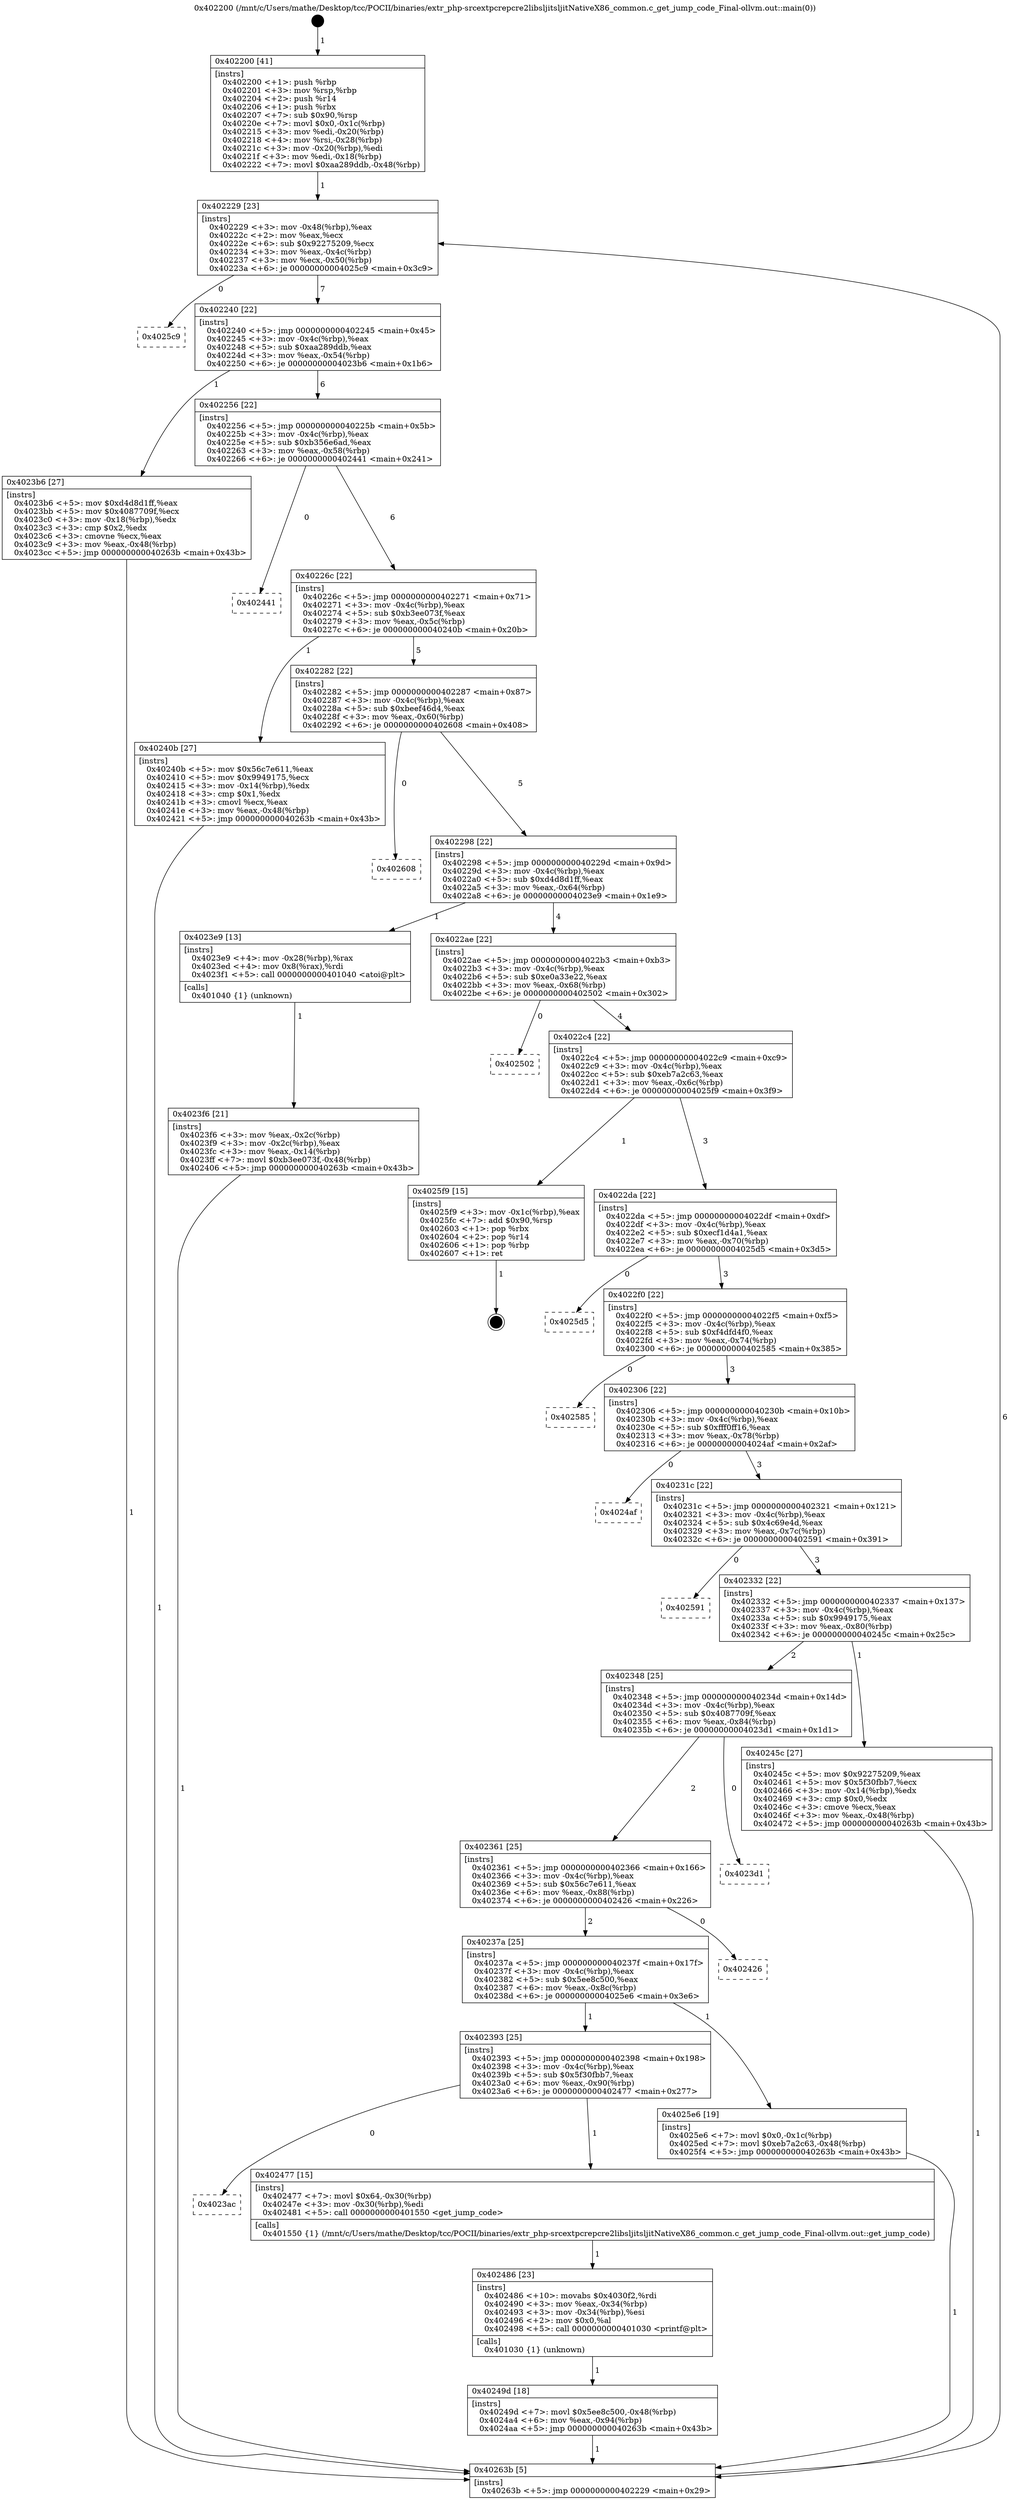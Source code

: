 digraph "0x402200" {
  label = "0x402200 (/mnt/c/Users/mathe/Desktop/tcc/POCII/binaries/extr_php-srcextpcrepcre2libsljitsljitNativeX86_common.c_get_jump_code_Final-ollvm.out::main(0))"
  labelloc = "t"
  node[shape=record]

  Entry [label="",width=0.3,height=0.3,shape=circle,fillcolor=black,style=filled]
  "0x402229" [label="{
     0x402229 [23]\l
     | [instrs]\l
     &nbsp;&nbsp;0x402229 \<+3\>: mov -0x48(%rbp),%eax\l
     &nbsp;&nbsp;0x40222c \<+2\>: mov %eax,%ecx\l
     &nbsp;&nbsp;0x40222e \<+6\>: sub $0x92275209,%ecx\l
     &nbsp;&nbsp;0x402234 \<+3\>: mov %eax,-0x4c(%rbp)\l
     &nbsp;&nbsp;0x402237 \<+3\>: mov %ecx,-0x50(%rbp)\l
     &nbsp;&nbsp;0x40223a \<+6\>: je 00000000004025c9 \<main+0x3c9\>\l
  }"]
  "0x4025c9" [label="{
     0x4025c9\l
  }", style=dashed]
  "0x402240" [label="{
     0x402240 [22]\l
     | [instrs]\l
     &nbsp;&nbsp;0x402240 \<+5\>: jmp 0000000000402245 \<main+0x45\>\l
     &nbsp;&nbsp;0x402245 \<+3\>: mov -0x4c(%rbp),%eax\l
     &nbsp;&nbsp;0x402248 \<+5\>: sub $0xaa289ddb,%eax\l
     &nbsp;&nbsp;0x40224d \<+3\>: mov %eax,-0x54(%rbp)\l
     &nbsp;&nbsp;0x402250 \<+6\>: je 00000000004023b6 \<main+0x1b6\>\l
  }"]
  Exit [label="",width=0.3,height=0.3,shape=circle,fillcolor=black,style=filled,peripheries=2]
  "0x4023b6" [label="{
     0x4023b6 [27]\l
     | [instrs]\l
     &nbsp;&nbsp;0x4023b6 \<+5\>: mov $0xd4d8d1ff,%eax\l
     &nbsp;&nbsp;0x4023bb \<+5\>: mov $0x4087709f,%ecx\l
     &nbsp;&nbsp;0x4023c0 \<+3\>: mov -0x18(%rbp),%edx\l
     &nbsp;&nbsp;0x4023c3 \<+3\>: cmp $0x2,%edx\l
     &nbsp;&nbsp;0x4023c6 \<+3\>: cmovne %ecx,%eax\l
     &nbsp;&nbsp;0x4023c9 \<+3\>: mov %eax,-0x48(%rbp)\l
     &nbsp;&nbsp;0x4023cc \<+5\>: jmp 000000000040263b \<main+0x43b\>\l
  }"]
  "0x402256" [label="{
     0x402256 [22]\l
     | [instrs]\l
     &nbsp;&nbsp;0x402256 \<+5\>: jmp 000000000040225b \<main+0x5b\>\l
     &nbsp;&nbsp;0x40225b \<+3\>: mov -0x4c(%rbp),%eax\l
     &nbsp;&nbsp;0x40225e \<+5\>: sub $0xb356e6ad,%eax\l
     &nbsp;&nbsp;0x402263 \<+3\>: mov %eax,-0x58(%rbp)\l
     &nbsp;&nbsp;0x402266 \<+6\>: je 0000000000402441 \<main+0x241\>\l
  }"]
  "0x40263b" [label="{
     0x40263b [5]\l
     | [instrs]\l
     &nbsp;&nbsp;0x40263b \<+5\>: jmp 0000000000402229 \<main+0x29\>\l
  }"]
  "0x402200" [label="{
     0x402200 [41]\l
     | [instrs]\l
     &nbsp;&nbsp;0x402200 \<+1\>: push %rbp\l
     &nbsp;&nbsp;0x402201 \<+3\>: mov %rsp,%rbp\l
     &nbsp;&nbsp;0x402204 \<+2\>: push %r14\l
     &nbsp;&nbsp;0x402206 \<+1\>: push %rbx\l
     &nbsp;&nbsp;0x402207 \<+7\>: sub $0x90,%rsp\l
     &nbsp;&nbsp;0x40220e \<+7\>: movl $0x0,-0x1c(%rbp)\l
     &nbsp;&nbsp;0x402215 \<+3\>: mov %edi,-0x20(%rbp)\l
     &nbsp;&nbsp;0x402218 \<+4\>: mov %rsi,-0x28(%rbp)\l
     &nbsp;&nbsp;0x40221c \<+3\>: mov -0x20(%rbp),%edi\l
     &nbsp;&nbsp;0x40221f \<+3\>: mov %edi,-0x18(%rbp)\l
     &nbsp;&nbsp;0x402222 \<+7\>: movl $0xaa289ddb,-0x48(%rbp)\l
  }"]
  "0x40249d" [label="{
     0x40249d [18]\l
     | [instrs]\l
     &nbsp;&nbsp;0x40249d \<+7\>: movl $0x5ee8c500,-0x48(%rbp)\l
     &nbsp;&nbsp;0x4024a4 \<+6\>: mov %eax,-0x94(%rbp)\l
     &nbsp;&nbsp;0x4024aa \<+5\>: jmp 000000000040263b \<main+0x43b\>\l
  }"]
  "0x402441" [label="{
     0x402441\l
  }", style=dashed]
  "0x40226c" [label="{
     0x40226c [22]\l
     | [instrs]\l
     &nbsp;&nbsp;0x40226c \<+5\>: jmp 0000000000402271 \<main+0x71\>\l
     &nbsp;&nbsp;0x402271 \<+3\>: mov -0x4c(%rbp),%eax\l
     &nbsp;&nbsp;0x402274 \<+5\>: sub $0xb3ee073f,%eax\l
     &nbsp;&nbsp;0x402279 \<+3\>: mov %eax,-0x5c(%rbp)\l
     &nbsp;&nbsp;0x40227c \<+6\>: je 000000000040240b \<main+0x20b\>\l
  }"]
  "0x402486" [label="{
     0x402486 [23]\l
     | [instrs]\l
     &nbsp;&nbsp;0x402486 \<+10\>: movabs $0x4030f2,%rdi\l
     &nbsp;&nbsp;0x402490 \<+3\>: mov %eax,-0x34(%rbp)\l
     &nbsp;&nbsp;0x402493 \<+3\>: mov -0x34(%rbp),%esi\l
     &nbsp;&nbsp;0x402496 \<+2\>: mov $0x0,%al\l
     &nbsp;&nbsp;0x402498 \<+5\>: call 0000000000401030 \<printf@plt\>\l
     | [calls]\l
     &nbsp;&nbsp;0x401030 \{1\} (unknown)\l
  }"]
  "0x40240b" [label="{
     0x40240b [27]\l
     | [instrs]\l
     &nbsp;&nbsp;0x40240b \<+5\>: mov $0x56c7e611,%eax\l
     &nbsp;&nbsp;0x402410 \<+5\>: mov $0x9949175,%ecx\l
     &nbsp;&nbsp;0x402415 \<+3\>: mov -0x14(%rbp),%edx\l
     &nbsp;&nbsp;0x402418 \<+3\>: cmp $0x1,%edx\l
     &nbsp;&nbsp;0x40241b \<+3\>: cmovl %ecx,%eax\l
     &nbsp;&nbsp;0x40241e \<+3\>: mov %eax,-0x48(%rbp)\l
     &nbsp;&nbsp;0x402421 \<+5\>: jmp 000000000040263b \<main+0x43b\>\l
  }"]
  "0x402282" [label="{
     0x402282 [22]\l
     | [instrs]\l
     &nbsp;&nbsp;0x402282 \<+5\>: jmp 0000000000402287 \<main+0x87\>\l
     &nbsp;&nbsp;0x402287 \<+3\>: mov -0x4c(%rbp),%eax\l
     &nbsp;&nbsp;0x40228a \<+5\>: sub $0xbeef46d4,%eax\l
     &nbsp;&nbsp;0x40228f \<+3\>: mov %eax,-0x60(%rbp)\l
     &nbsp;&nbsp;0x402292 \<+6\>: je 0000000000402608 \<main+0x408\>\l
  }"]
  "0x4023ac" [label="{
     0x4023ac\l
  }", style=dashed]
  "0x402608" [label="{
     0x402608\l
  }", style=dashed]
  "0x402298" [label="{
     0x402298 [22]\l
     | [instrs]\l
     &nbsp;&nbsp;0x402298 \<+5\>: jmp 000000000040229d \<main+0x9d\>\l
     &nbsp;&nbsp;0x40229d \<+3\>: mov -0x4c(%rbp),%eax\l
     &nbsp;&nbsp;0x4022a0 \<+5\>: sub $0xd4d8d1ff,%eax\l
     &nbsp;&nbsp;0x4022a5 \<+3\>: mov %eax,-0x64(%rbp)\l
     &nbsp;&nbsp;0x4022a8 \<+6\>: je 00000000004023e9 \<main+0x1e9\>\l
  }"]
  "0x402477" [label="{
     0x402477 [15]\l
     | [instrs]\l
     &nbsp;&nbsp;0x402477 \<+7\>: movl $0x64,-0x30(%rbp)\l
     &nbsp;&nbsp;0x40247e \<+3\>: mov -0x30(%rbp),%edi\l
     &nbsp;&nbsp;0x402481 \<+5\>: call 0000000000401550 \<get_jump_code\>\l
     | [calls]\l
     &nbsp;&nbsp;0x401550 \{1\} (/mnt/c/Users/mathe/Desktop/tcc/POCII/binaries/extr_php-srcextpcrepcre2libsljitsljitNativeX86_common.c_get_jump_code_Final-ollvm.out::get_jump_code)\l
  }"]
  "0x4023e9" [label="{
     0x4023e9 [13]\l
     | [instrs]\l
     &nbsp;&nbsp;0x4023e9 \<+4\>: mov -0x28(%rbp),%rax\l
     &nbsp;&nbsp;0x4023ed \<+4\>: mov 0x8(%rax),%rdi\l
     &nbsp;&nbsp;0x4023f1 \<+5\>: call 0000000000401040 \<atoi@plt\>\l
     | [calls]\l
     &nbsp;&nbsp;0x401040 \{1\} (unknown)\l
  }"]
  "0x4022ae" [label="{
     0x4022ae [22]\l
     | [instrs]\l
     &nbsp;&nbsp;0x4022ae \<+5\>: jmp 00000000004022b3 \<main+0xb3\>\l
     &nbsp;&nbsp;0x4022b3 \<+3\>: mov -0x4c(%rbp),%eax\l
     &nbsp;&nbsp;0x4022b6 \<+5\>: sub $0xe0a33e22,%eax\l
     &nbsp;&nbsp;0x4022bb \<+3\>: mov %eax,-0x68(%rbp)\l
     &nbsp;&nbsp;0x4022be \<+6\>: je 0000000000402502 \<main+0x302\>\l
  }"]
  "0x4023f6" [label="{
     0x4023f6 [21]\l
     | [instrs]\l
     &nbsp;&nbsp;0x4023f6 \<+3\>: mov %eax,-0x2c(%rbp)\l
     &nbsp;&nbsp;0x4023f9 \<+3\>: mov -0x2c(%rbp),%eax\l
     &nbsp;&nbsp;0x4023fc \<+3\>: mov %eax,-0x14(%rbp)\l
     &nbsp;&nbsp;0x4023ff \<+7\>: movl $0xb3ee073f,-0x48(%rbp)\l
     &nbsp;&nbsp;0x402406 \<+5\>: jmp 000000000040263b \<main+0x43b\>\l
  }"]
  "0x402393" [label="{
     0x402393 [25]\l
     | [instrs]\l
     &nbsp;&nbsp;0x402393 \<+5\>: jmp 0000000000402398 \<main+0x198\>\l
     &nbsp;&nbsp;0x402398 \<+3\>: mov -0x4c(%rbp),%eax\l
     &nbsp;&nbsp;0x40239b \<+5\>: sub $0x5f30fbb7,%eax\l
     &nbsp;&nbsp;0x4023a0 \<+6\>: mov %eax,-0x90(%rbp)\l
     &nbsp;&nbsp;0x4023a6 \<+6\>: je 0000000000402477 \<main+0x277\>\l
  }"]
  "0x402502" [label="{
     0x402502\l
  }", style=dashed]
  "0x4022c4" [label="{
     0x4022c4 [22]\l
     | [instrs]\l
     &nbsp;&nbsp;0x4022c4 \<+5\>: jmp 00000000004022c9 \<main+0xc9\>\l
     &nbsp;&nbsp;0x4022c9 \<+3\>: mov -0x4c(%rbp),%eax\l
     &nbsp;&nbsp;0x4022cc \<+5\>: sub $0xeb7a2c63,%eax\l
     &nbsp;&nbsp;0x4022d1 \<+3\>: mov %eax,-0x6c(%rbp)\l
     &nbsp;&nbsp;0x4022d4 \<+6\>: je 00000000004025f9 \<main+0x3f9\>\l
  }"]
  "0x4025e6" [label="{
     0x4025e6 [19]\l
     | [instrs]\l
     &nbsp;&nbsp;0x4025e6 \<+7\>: movl $0x0,-0x1c(%rbp)\l
     &nbsp;&nbsp;0x4025ed \<+7\>: movl $0xeb7a2c63,-0x48(%rbp)\l
     &nbsp;&nbsp;0x4025f4 \<+5\>: jmp 000000000040263b \<main+0x43b\>\l
  }"]
  "0x4025f9" [label="{
     0x4025f9 [15]\l
     | [instrs]\l
     &nbsp;&nbsp;0x4025f9 \<+3\>: mov -0x1c(%rbp),%eax\l
     &nbsp;&nbsp;0x4025fc \<+7\>: add $0x90,%rsp\l
     &nbsp;&nbsp;0x402603 \<+1\>: pop %rbx\l
     &nbsp;&nbsp;0x402604 \<+2\>: pop %r14\l
     &nbsp;&nbsp;0x402606 \<+1\>: pop %rbp\l
     &nbsp;&nbsp;0x402607 \<+1\>: ret\l
  }"]
  "0x4022da" [label="{
     0x4022da [22]\l
     | [instrs]\l
     &nbsp;&nbsp;0x4022da \<+5\>: jmp 00000000004022df \<main+0xdf\>\l
     &nbsp;&nbsp;0x4022df \<+3\>: mov -0x4c(%rbp),%eax\l
     &nbsp;&nbsp;0x4022e2 \<+5\>: sub $0xecf1d4a1,%eax\l
     &nbsp;&nbsp;0x4022e7 \<+3\>: mov %eax,-0x70(%rbp)\l
     &nbsp;&nbsp;0x4022ea \<+6\>: je 00000000004025d5 \<main+0x3d5\>\l
  }"]
  "0x40237a" [label="{
     0x40237a [25]\l
     | [instrs]\l
     &nbsp;&nbsp;0x40237a \<+5\>: jmp 000000000040237f \<main+0x17f\>\l
     &nbsp;&nbsp;0x40237f \<+3\>: mov -0x4c(%rbp),%eax\l
     &nbsp;&nbsp;0x402382 \<+5\>: sub $0x5ee8c500,%eax\l
     &nbsp;&nbsp;0x402387 \<+6\>: mov %eax,-0x8c(%rbp)\l
     &nbsp;&nbsp;0x40238d \<+6\>: je 00000000004025e6 \<main+0x3e6\>\l
  }"]
  "0x4025d5" [label="{
     0x4025d5\l
  }", style=dashed]
  "0x4022f0" [label="{
     0x4022f0 [22]\l
     | [instrs]\l
     &nbsp;&nbsp;0x4022f0 \<+5\>: jmp 00000000004022f5 \<main+0xf5\>\l
     &nbsp;&nbsp;0x4022f5 \<+3\>: mov -0x4c(%rbp),%eax\l
     &nbsp;&nbsp;0x4022f8 \<+5\>: sub $0xf4dfd4f0,%eax\l
     &nbsp;&nbsp;0x4022fd \<+3\>: mov %eax,-0x74(%rbp)\l
     &nbsp;&nbsp;0x402300 \<+6\>: je 0000000000402585 \<main+0x385\>\l
  }"]
  "0x402426" [label="{
     0x402426\l
  }", style=dashed]
  "0x402585" [label="{
     0x402585\l
  }", style=dashed]
  "0x402306" [label="{
     0x402306 [22]\l
     | [instrs]\l
     &nbsp;&nbsp;0x402306 \<+5\>: jmp 000000000040230b \<main+0x10b\>\l
     &nbsp;&nbsp;0x40230b \<+3\>: mov -0x4c(%rbp),%eax\l
     &nbsp;&nbsp;0x40230e \<+5\>: sub $0xfff0ff16,%eax\l
     &nbsp;&nbsp;0x402313 \<+3\>: mov %eax,-0x78(%rbp)\l
     &nbsp;&nbsp;0x402316 \<+6\>: je 00000000004024af \<main+0x2af\>\l
  }"]
  "0x402361" [label="{
     0x402361 [25]\l
     | [instrs]\l
     &nbsp;&nbsp;0x402361 \<+5\>: jmp 0000000000402366 \<main+0x166\>\l
     &nbsp;&nbsp;0x402366 \<+3\>: mov -0x4c(%rbp),%eax\l
     &nbsp;&nbsp;0x402369 \<+5\>: sub $0x56c7e611,%eax\l
     &nbsp;&nbsp;0x40236e \<+6\>: mov %eax,-0x88(%rbp)\l
     &nbsp;&nbsp;0x402374 \<+6\>: je 0000000000402426 \<main+0x226\>\l
  }"]
  "0x4024af" [label="{
     0x4024af\l
  }", style=dashed]
  "0x40231c" [label="{
     0x40231c [22]\l
     | [instrs]\l
     &nbsp;&nbsp;0x40231c \<+5\>: jmp 0000000000402321 \<main+0x121\>\l
     &nbsp;&nbsp;0x402321 \<+3\>: mov -0x4c(%rbp),%eax\l
     &nbsp;&nbsp;0x402324 \<+5\>: sub $0x4c69e4d,%eax\l
     &nbsp;&nbsp;0x402329 \<+3\>: mov %eax,-0x7c(%rbp)\l
     &nbsp;&nbsp;0x40232c \<+6\>: je 0000000000402591 \<main+0x391\>\l
  }"]
  "0x4023d1" [label="{
     0x4023d1\l
  }", style=dashed]
  "0x402591" [label="{
     0x402591\l
  }", style=dashed]
  "0x402332" [label="{
     0x402332 [22]\l
     | [instrs]\l
     &nbsp;&nbsp;0x402332 \<+5\>: jmp 0000000000402337 \<main+0x137\>\l
     &nbsp;&nbsp;0x402337 \<+3\>: mov -0x4c(%rbp),%eax\l
     &nbsp;&nbsp;0x40233a \<+5\>: sub $0x9949175,%eax\l
     &nbsp;&nbsp;0x40233f \<+3\>: mov %eax,-0x80(%rbp)\l
     &nbsp;&nbsp;0x402342 \<+6\>: je 000000000040245c \<main+0x25c\>\l
  }"]
  "0x402348" [label="{
     0x402348 [25]\l
     | [instrs]\l
     &nbsp;&nbsp;0x402348 \<+5\>: jmp 000000000040234d \<main+0x14d\>\l
     &nbsp;&nbsp;0x40234d \<+3\>: mov -0x4c(%rbp),%eax\l
     &nbsp;&nbsp;0x402350 \<+5\>: sub $0x4087709f,%eax\l
     &nbsp;&nbsp;0x402355 \<+6\>: mov %eax,-0x84(%rbp)\l
     &nbsp;&nbsp;0x40235b \<+6\>: je 00000000004023d1 \<main+0x1d1\>\l
  }"]
  "0x40245c" [label="{
     0x40245c [27]\l
     | [instrs]\l
     &nbsp;&nbsp;0x40245c \<+5\>: mov $0x92275209,%eax\l
     &nbsp;&nbsp;0x402461 \<+5\>: mov $0x5f30fbb7,%ecx\l
     &nbsp;&nbsp;0x402466 \<+3\>: mov -0x14(%rbp),%edx\l
     &nbsp;&nbsp;0x402469 \<+3\>: cmp $0x0,%edx\l
     &nbsp;&nbsp;0x40246c \<+3\>: cmove %ecx,%eax\l
     &nbsp;&nbsp;0x40246f \<+3\>: mov %eax,-0x48(%rbp)\l
     &nbsp;&nbsp;0x402472 \<+5\>: jmp 000000000040263b \<main+0x43b\>\l
  }"]
  Entry -> "0x402200" [label=" 1"]
  "0x402229" -> "0x4025c9" [label=" 0"]
  "0x402229" -> "0x402240" [label=" 7"]
  "0x4025f9" -> Exit [label=" 1"]
  "0x402240" -> "0x4023b6" [label=" 1"]
  "0x402240" -> "0x402256" [label=" 6"]
  "0x4023b6" -> "0x40263b" [label=" 1"]
  "0x402200" -> "0x402229" [label=" 1"]
  "0x40263b" -> "0x402229" [label=" 6"]
  "0x4025e6" -> "0x40263b" [label=" 1"]
  "0x402256" -> "0x402441" [label=" 0"]
  "0x402256" -> "0x40226c" [label=" 6"]
  "0x40249d" -> "0x40263b" [label=" 1"]
  "0x40226c" -> "0x40240b" [label=" 1"]
  "0x40226c" -> "0x402282" [label=" 5"]
  "0x402486" -> "0x40249d" [label=" 1"]
  "0x402282" -> "0x402608" [label=" 0"]
  "0x402282" -> "0x402298" [label=" 5"]
  "0x402477" -> "0x402486" [label=" 1"]
  "0x402298" -> "0x4023e9" [label=" 1"]
  "0x402298" -> "0x4022ae" [label=" 4"]
  "0x4023e9" -> "0x4023f6" [label=" 1"]
  "0x4023f6" -> "0x40263b" [label=" 1"]
  "0x40240b" -> "0x40263b" [label=" 1"]
  "0x402393" -> "0x4023ac" [label=" 0"]
  "0x4022ae" -> "0x402502" [label=" 0"]
  "0x4022ae" -> "0x4022c4" [label=" 4"]
  "0x402393" -> "0x402477" [label=" 1"]
  "0x4022c4" -> "0x4025f9" [label=" 1"]
  "0x4022c4" -> "0x4022da" [label=" 3"]
  "0x40237a" -> "0x402393" [label=" 1"]
  "0x4022da" -> "0x4025d5" [label=" 0"]
  "0x4022da" -> "0x4022f0" [label=" 3"]
  "0x40237a" -> "0x4025e6" [label=" 1"]
  "0x4022f0" -> "0x402585" [label=" 0"]
  "0x4022f0" -> "0x402306" [label=" 3"]
  "0x402361" -> "0x40237a" [label=" 2"]
  "0x402306" -> "0x4024af" [label=" 0"]
  "0x402306" -> "0x40231c" [label=" 3"]
  "0x402361" -> "0x402426" [label=" 0"]
  "0x40231c" -> "0x402591" [label=" 0"]
  "0x40231c" -> "0x402332" [label=" 3"]
  "0x402348" -> "0x402361" [label=" 2"]
  "0x402332" -> "0x40245c" [label=" 1"]
  "0x402332" -> "0x402348" [label=" 2"]
  "0x40245c" -> "0x40263b" [label=" 1"]
  "0x402348" -> "0x4023d1" [label=" 0"]
}
